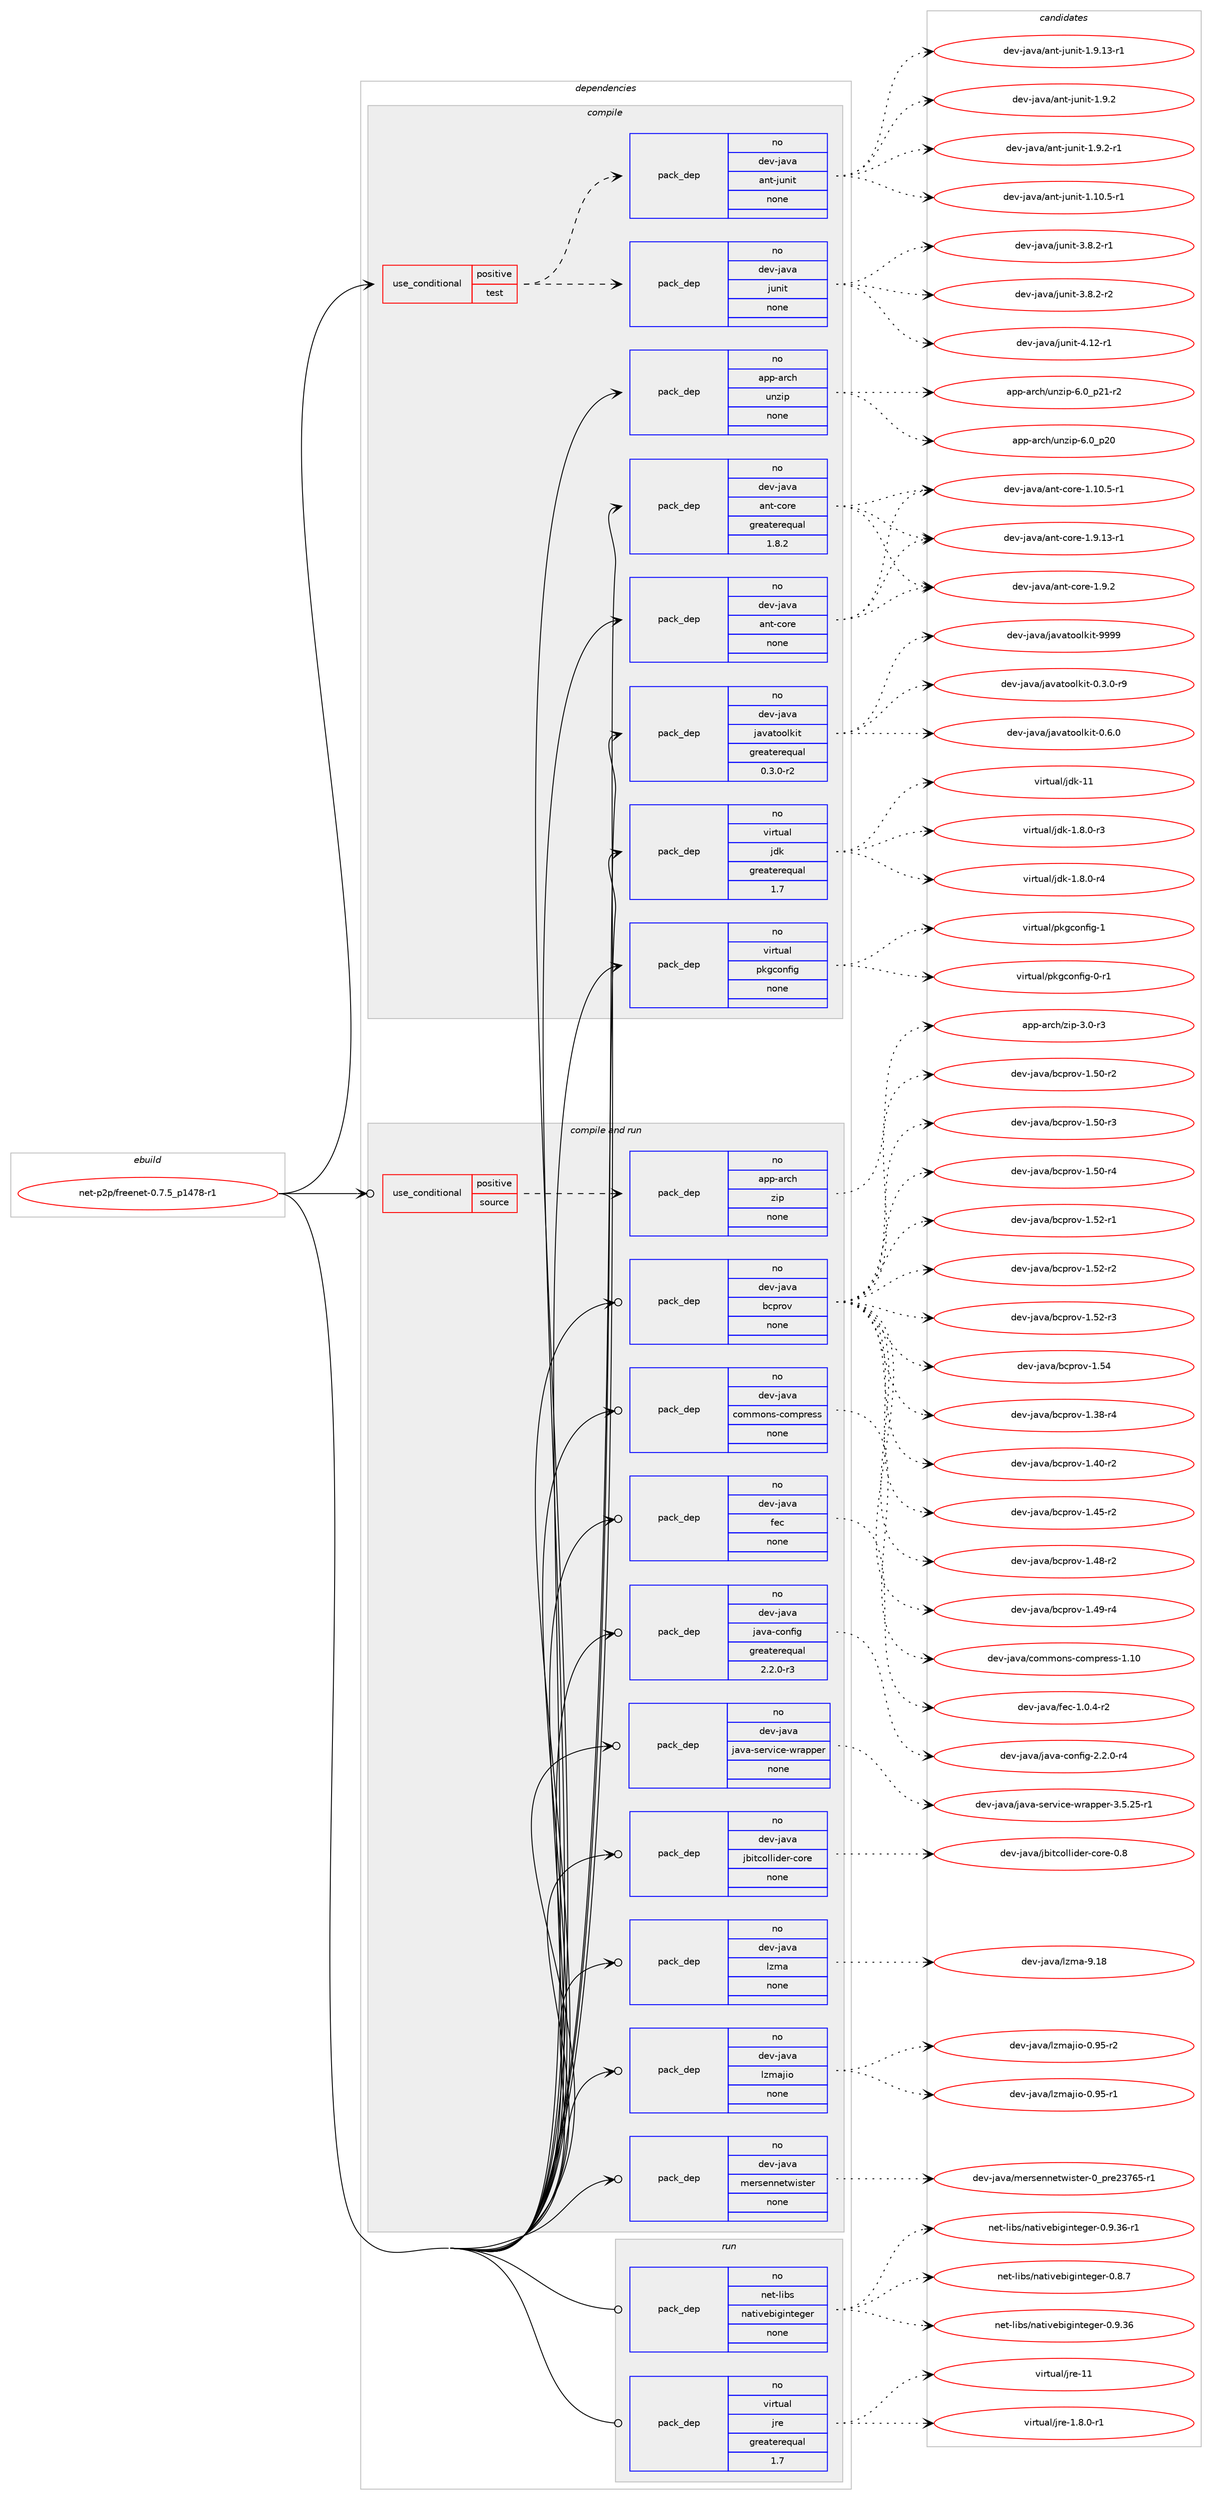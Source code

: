 digraph prolog {

# *************
# Graph options
# *************

newrank=true;
concentrate=true;
compound=true;
graph [rankdir=LR,fontname=Helvetica,fontsize=10,ranksep=1.5];#, ranksep=2.5, nodesep=0.2];
edge  [arrowhead=vee];
node  [fontname=Helvetica,fontsize=10];

# **********
# The ebuild
# **********

subgraph cluster_leftcol {
color=gray;
rank=same;
label=<<i>ebuild</i>>;
id [label="net-p2p/freenet-0.7.5_p1478-r1", color=red, width=4, href="../net-p2p/freenet-0.7.5_p1478-r1.svg"];
}

# ****************
# The dependencies
# ****************

subgraph cluster_midcol {
color=gray;
label=<<i>dependencies</i>>;
subgraph cluster_compile {
fillcolor="#eeeeee";
style=filled;
label=<<i>compile</i>>;
subgraph cond450018 {
dependency1675578 [label=<<TABLE BORDER="0" CELLBORDER="1" CELLSPACING="0" CELLPADDING="4"><TR><TD ROWSPAN="3" CELLPADDING="10">use_conditional</TD></TR><TR><TD>positive</TD></TR><TR><TD>test</TD></TR></TABLE>>, shape=none, color=red];
subgraph pack1198179 {
dependency1675579 [label=<<TABLE BORDER="0" CELLBORDER="1" CELLSPACING="0" CELLPADDING="4" WIDTH="220"><TR><TD ROWSPAN="6" CELLPADDING="30">pack_dep</TD></TR><TR><TD WIDTH="110">no</TD></TR><TR><TD>dev-java</TD></TR><TR><TD>junit</TD></TR><TR><TD>none</TD></TR><TR><TD></TD></TR></TABLE>>, shape=none, color=blue];
}
dependency1675578:e -> dependency1675579:w [weight=20,style="dashed",arrowhead="vee"];
subgraph pack1198180 {
dependency1675580 [label=<<TABLE BORDER="0" CELLBORDER="1" CELLSPACING="0" CELLPADDING="4" WIDTH="220"><TR><TD ROWSPAN="6" CELLPADDING="30">pack_dep</TD></TR><TR><TD WIDTH="110">no</TD></TR><TR><TD>dev-java</TD></TR><TR><TD>ant-junit</TD></TR><TR><TD>none</TD></TR><TR><TD></TD></TR></TABLE>>, shape=none, color=blue];
}
dependency1675578:e -> dependency1675580:w [weight=20,style="dashed",arrowhead="vee"];
}
id:e -> dependency1675578:w [weight=20,style="solid",arrowhead="vee"];
subgraph pack1198181 {
dependency1675581 [label=<<TABLE BORDER="0" CELLBORDER="1" CELLSPACING="0" CELLPADDING="4" WIDTH="220"><TR><TD ROWSPAN="6" CELLPADDING="30">pack_dep</TD></TR><TR><TD WIDTH="110">no</TD></TR><TR><TD>app-arch</TD></TR><TR><TD>unzip</TD></TR><TR><TD>none</TD></TR><TR><TD></TD></TR></TABLE>>, shape=none, color=blue];
}
id:e -> dependency1675581:w [weight=20,style="solid",arrowhead="vee"];
subgraph pack1198182 {
dependency1675582 [label=<<TABLE BORDER="0" CELLBORDER="1" CELLSPACING="0" CELLPADDING="4" WIDTH="220"><TR><TD ROWSPAN="6" CELLPADDING="30">pack_dep</TD></TR><TR><TD WIDTH="110">no</TD></TR><TR><TD>dev-java</TD></TR><TR><TD>ant-core</TD></TR><TR><TD>greaterequal</TD></TR><TR><TD>1.8.2</TD></TR></TABLE>>, shape=none, color=blue];
}
id:e -> dependency1675582:w [weight=20,style="solid",arrowhead="vee"];
subgraph pack1198183 {
dependency1675583 [label=<<TABLE BORDER="0" CELLBORDER="1" CELLSPACING="0" CELLPADDING="4" WIDTH="220"><TR><TD ROWSPAN="6" CELLPADDING="30">pack_dep</TD></TR><TR><TD WIDTH="110">no</TD></TR><TR><TD>dev-java</TD></TR><TR><TD>ant-core</TD></TR><TR><TD>none</TD></TR><TR><TD></TD></TR></TABLE>>, shape=none, color=blue];
}
id:e -> dependency1675583:w [weight=20,style="solid",arrowhead="vee"];
subgraph pack1198184 {
dependency1675584 [label=<<TABLE BORDER="0" CELLBORDER="1" CELLSPACING="0" CELLPADDING="4" WIDTH="220"><TR><TD ROWSPAN="6" CELLPADDING="30">pack_dep</TD></TR><TR><TD WIDTH="110">no</TD></TR><TR><TD>dev-java</TD></TR><TR><TD>javatoolkit</TD></TR><TR><TD>greaterequal</TD></TR><TR><TD>0.3.0-r2</TD></TR></TABLE>>, shape=none, color=blue];
}
id:e -> dependency1675584:w [weight=20,style="solid",arrowhead="vee"];
subgraph pack1198185 {
dependency1675585 [label=<<TABLE BORDER="0" CELLBORDER="1" CELLSPACING="0" CELLPADDING="4" WIDTH="220"><TR><TD ROWSPAN="6" CELLPADDING="30">pack_dep</TD></TR><TR><TD WIDTH="110">no</TD></TR><TR><TD>virtual</TD></TR><TR><TD>jdk</TD></TR><TR><TD>greaterequal</TD></TR><TR><TD>1.7</TD></TR></TABLE>>, shape=none, color=blue];
}
id:e -> dependency1675585:w [weight=20,style="solid",arrowhead="vee"];
subgraph pack1198186 {
dependency1675586 [label=<<TABLE BORDER="0" CELLBORDER="1" CELLSPACING="0" CELLPADDING="4" WIDTH="220"><TR><TD ROWSPAN="6" CELLPADDING="30">pack_dep</TD></TR><TR><TD WIDTH="110">no</TD></TR><TR><TD>virtual</TD></TR><TR><TD>pkgconfig</TD></TR><TR><TD>none</TD></TR><TR><TD></TD></TR></TABLE>>, shape=none, color=blue];
}
id:e -> dependency1675586:w [weight=20,style="solid",arrowhead="vee"];
}
subgraph cluster_compileandrun {
fillcolor="#eeeeee";
style=filled;
label=<<i>compile and run</i>>;
subgraph cond450019 {
dependency1675587 [label=<<TABLE BORDER="0" CELLBORDER="1" CELLSPACING="0" CELLPADDING="4"><TR><TD ROWSPAN="3" CELLPADDING="10">use_conditional</TD></TR><TR><TD>positive</TD></TR><TR><TD>source</TD></TR></TABLE>>, shape=none, color=red];
subgraph pack1198187 {
dependency1675588 [label=<<TABLE BORDER="0" CELLBORDER="1" CELLSPACING="0" CELLPADDING="4" WIDTH="220"><TR><TD ROWSPAN="6" CELLPADDING="30">pack_dep</TD></TR><TR><TD WIDTH="110">no</TD></TR><TR><TD>app-arch</TD></TR><TR><TD>zip</TD></TR><TR><TD>none</TD></TR><TR><TD></TD></TR></TABLE>>, shape=none, color=blue];
}
dependency1675587:e -> dependency1675588:w [weight=20,style="dashed",arrowhead="vee"];
}
id:e -> dependency1675587:w [weight=20,style="solid",arrowhead="odotvee"];
subgraph pack1198188 {
dependency1675589 [label=<<TABLE BORDER="0" CELLBORDER="1" CELLSPACING="0" CELLPADDING="4" WIDTH="220"><TR><TD ROWSPAN="6" CELLPADDING="30">pack_dep</TD></TR><TR><TD WIDTH="110">no</TD></TR><TR><TD>dev-java</TD></TR><TR><TD>bcprov</TD></TR><TR><TD>none</TD></TR><TR><TD></TD></TR></TABLE>>, shape=none, color=blue];
}
id:e -> dependency1675589:w [weight=20,style="solid",arrowhead="odotvee"];
subgraph pack1198189 {
dependency1675590 [label=<<TABLE BORDER="0" CELLBORDER="1" CELLSPACING="0" CELLPADDING="4" WIDTH="220"><TR><TD ROWSPAN="6" CELLPADDING="30">pack_dep</TD></TR><TR><TD WIDTH="110">no</TD></TR><TR><TD>dev-java</TD></TR><TR><TD>commons-compress</TD></TR><TR><TD>none</TD></TR><TR><TD></TD></TR></TABLE>>, shape=none, color=blue];
}
id:e -> dependency1675590:w [weight=20,style="solid",arrowhead="odotvee"];
subgraph pack1198190 {
dependency1675591 [label=<<TABLE BORDER="0" CELLBORDER="1" CELLSPACING="0" CELLPADDING="4" WIDTH="220"><TR><TD ROWSPAN="6" CELLPADDING="30">pack_dep</TD></TR><TR><TD WIDTH="110">no</TD></TR><TR><TD>dev-java</TD></TR><TR><TD>fec</TD></TR><TR><TD>none</TD></TR><TR><TD></TD></TR></TABLE>>, shape=none, color=blue];
}
id:e -> dependency1675591:w [weight=20,style="solid",arrowhead="odotvee"];
subgraph pack1198191 {
dependency1675592 [label=<<TABLE BORDER="0" CELLBORDER="1" CELLSPACING="0" CELLPADDING="4" WIDTH="220"><TR><TD ROWSPAN="6" CELLPADDING="30">pack_dep</TD></TR><TR><TD WIDTH="110">no</TD></TR><TR><TD>dev-java</TD></TR><TR><TD>java-config</TD></TR><TR><TD>greaterequal</TD></TR><TR><TD>2.2.0-r3</TD></TR></TABLE>>, shape=none, color=blue];
}
id:e -> dependency1675592:w [weight=20,style="solid",arrowhead="odotvee"];
subgraph pack1198192 {
dependency1675593 [label=<<TABLE BORDER="0" CELLBORDER="1" CELLSPACING="0" CELLPADDING="4" WIDTH="220"><TR><TD ROWSPAN="6" CELLPADDING="30">pack_dep</TD></TR><TR><TD WIDTH="110">no</TD></TR><TR><TD>dev-java</TD></TR><TR><TD>java-service-wrapper</TD></TR><TR><TD>none</TD></TR><TR><TD></TD></TR></TABLE>>, shape=none, color=blue];
}
id:e -> dependency1675593:w [weight=20,style="solid",arrowhead="odotvee"];
subgraph pack1198193 {
dependency1675594 [label=<<TABLE BORDER="0" CELLBORDER="1" CELLSPACING="0" CELLPADDING="4" WIDTH="220"><TR><TD ROWSPAN="6" CELLPADDING="30">pack_dep</TD></TR><TR><TD WIDTH="110">no</TD></TR><TR><TD>dev-java</TD></TR><TR><TD>jbitcollider-core</TD></TR><TR><TD>none</TD></TR><TR><TD></TD></TR></TABLE>>, shape=none, color=blue];
}
id:e -> dependency1675594:w [weight=20,style="solid",arrowhead="odotvee"];
subgraph pack1198194 {
dependency1675595 [label=<<TABLE BORDER="0" CELLBORDER="1" CELLSPACING="0" CELLPADDING="4" WIDTH="220"><TR><TD ROWSPAN="6" CELLPADDING="30">pack_dep</TD></TR><TR><TD WIDTH="110">no</TD></TR><TR><TD>dev-java</TD></TR><TR><TD>lzma</TD></TR><TR><TD>none</TD></TR><TR><TD></TD></TR></TABLE>>, shape=none, color=blue];
}
id:e -> dependency1675595:w [weight=20,style="solid",arrowhead="odotvee"];
subgraph pack1198195 {
dependency1675596 [label=<<TABLE BORDER="0" CELLBORDER="1" CELLSPACING="0" CELLPADDING="4" WIDTH="220"><TR><TD ROWSPAN="6" CELLPADDING="30">pack_dep</TD></TR><TR><TD WIDTH="110">no</TD></TR><TR><TD>dev-java</TD></TR><TR><TD>lzmajio</TD></TR><TR><TD>none</TD></TR><TR><TD></TD></TR></TABLE>>, shape=none, color=blue];
}
id:e -> dependency1675596:w [weight=20,style="solid",arrowhead="odotvee"];
subgraph pack1198196 {
dependency1675597 [label=<<TABLE BORDER="0" CELLBORDER="1" CELLSPACING="0" CELLPADDING="4" WIDTH="220"><TR><TD ROWSPAN="6" CELLPADDING="30">pack_dep</TD></TR><TR><TD WIDTH="110">no</TD></TR><TR><TD>dev-java</TD></TR><TR><TD>mersennetwister</TD></TR><TR><TD>none</TD></TR><TR><TD></TD></TR></TABLE>>, shape=none, color=blue];
}
id:e -> dependency1675597:w [weight=20,style="solid",arrowhead="odotvee"];
}
subgraph cluster_run {
fillcolor="#eeeeee";
style=filled;
label=<<i>run</i>>;
subgraph pack1198197 {
dependency1675598 [label=<<TABLE BORDER="0" CELLBORDER="1" CELLSPACING="0" CELLPADDING="4" WIDTH="220"><TR><TD ROWSPAN="6" CELLPADDING="30">pack_dep</TD></TR><TR><TD WIDTH="110">no</TD></TR><TR><TD>net-libs</TD></TR><TR><TD>nativebiginteger</TD></TR><TR><TD>none</TD></TR><TR><TD></TD></TR></TABLE>>, shape=none, color=blue];
}
id:e -> dependency1675598:w [weight=20,style="solid",arrowhead="odot"];
subgraph pack1198198 {
dependency1675599 [label=<<TABLE BORDER="0" CELLBORDER="1" CELLSPACING="0" CELLPADDING="4" WIDTH="220"><TR><TD ROWSPAN="6" CELLPADDING="30">pack_dep</TD></TR><TR><TD WIDTH="110">no</TD></TR><TR><TD>virtual</TD></TR><TR><TD>jre</TD></TR><TR><TD>greaterequal</TD></TR><TR><TD>1.7</TD></TR></TABLE>>, shape=none, color=blue];
}
id:e -> dependency1675599:w [weight=20,style="solid",arrowhead="odot"];
}
}

# **************
# The candidates
# **************

subgraph cluster_choices {
rank=same;
color=gray;
label=<<i>candidates</i>>;

subgraph choice1198179 {
color=black;
nodesep=1;
choice100101118451069711897471061171101051164551465646504511449 [label="dev-java/junit-3.8.2-r1", color=red, width=4,href="../dev-java/junit-3.8.2-r1.svg"];
choice100101118451069711897471061171101051164551465646504511450 [label="dev-java/junit-3.8.2-r2", color=red, width=4,href="../dev-java/junit-3.8.2-r2.svg"];
choice1001011184510697118974710611711010511645524649504511449 [label="dev-java/junit-4.12-r1", color=red, width=4,href="../dev-java/junit-4.12-r1.svg"];
dependency1675579:e -> choice100101118451069711897471061171101051164551465646504511449:w [style=dotted,weight="100"];
dependency1675579:e -> choice100101118451069711897471061171101051164551465646504511450:w [style=dotted,weight="100"];
dependency1675579:e -> choice1001011184510697118974710611711010511645524649504511449:w [style=dotted,weight="100"];
}
subgraph choice1198180 {
color=black;
nodesep=1;
choice100101118451069711897479711011645106117110105116454946494846534511449 [label="dev-java/ant-junit-1.10.5-r1", color=red, width=4,href="../dev-java/ant-junit-1.10.5-r1.svg"];
choice100101118451069711897479711011645106117110105116454946574649514511449 [label="dev-java/ant-junit-1.9.13-r1", color=red, width=4,href="../dev-java/ant-junit-1.9.13-r1.svg"];
choice100101118451069711897479711011645106117110105116454946574650 [label="dev-java/ant-junit-1.9.2", color=red, width=4,href="../dev-java/ant-junit-1.9.2.svg"];
choice1001011184510697118974797110116451061171101051164549465746504511449 [label="dev-java/ant-junit-1.9.2-r1", color=red, width=4,href="../dev-java/ant-junit-1.9.2-r1.svg"];
dependency1675580:e -> choice100101118451069711897479711011645106117110105116454946494846534511449:w [style=dotted,weight="100"];
dependency1675580:e -> choice100101118451069711897479711011645106117110105116454946574649514511449:w [style=dotted,weight="100"];
dependency1675580:e -> choice100101118451069711897479711011645106117110105116454946574650:w [style=dotted,weight="100"];
dependency1675580:e -> choice1001011184510697118974797110116451061171101051164549465746504511449:w [style=dotted,weight="100"];
}
subgraph choice1198181 {
color=black;
nodesep=1;
choice971121124597114991044711711012210511245544648951125048 [label="app-arch/unzip-6.0_p20", color=red, width=4,href="../app-arch/unzip-6.0_p20.svg"];
choice9711211245971149910447117110122105112455446489511250494511450 [label="app-arch/unzip-6.0_p21-r2", color=red, width=4,href="../app-arch/unzip-6.0_p21-r2.svg"];
dependency1675581:e -> choice971121124597114991044711711012210511245544648951125048:w [style=dotted,weight="100"];
dependency1675581:e -> choice9711211245971149910447117110122105112455446489511250494511450:w [style=dotted,weight="100"];
}
subgraph choice1198182 {
color=black;
nodesep=1;
choice10010111845106971189747971101164599111114101454946494846534511449 [label="dev-java/ant-core-1.10.5-r1", color=red, width=4,href="../dev-java/ant-core-1.10.5-r1.svg"];
choice10010111845106971189747971101164599111114101454946574649514511449 [label="dev-java/ant-core-1.9.13-r1", color=red, width=4,href="../dev-java/ant-core-1.9.13-r1.svg"];
choice10010111845106971189747971101164599111114101454946574650 [label="dev-java/ant-core-1.9.2", color=red, width=4,href="../dev-java/ant-core-1.9.2.svg"];
dependency1675582:e -> choice10010111845106971189747971101164599111114101454946494846534511449:w [style=dotted,weight="100"];
dependency1675582:e -> choice10010111845106971189747971101164599111114101454946574649514511449:w [style=dotted,weight="100"];
dependency1675582:e -> choice10010111845106971189747971101164599111114101454946574650:w [style=dotted,weight="100"];
}
subgraph choice1198183 {
color=black;
nodesep=1;
choice10010111845106971189747971101164599111114101454946494846534511449 [label="dev-java/ant-core-1.10.5-r1", color=red, width=4,href="../dev-java/ant-core-1.10.5-r1.svg"];
choice10010111845106971189747971101164599111114101454946574649514511449 [label="dev-java/ant-core-1.9.13-r1", color=red, width=4,href="../dev-java/ant-core-1.9.13-r1.svg"];
choice10010111845106971189747971101164599111114101454946574650 [label="dev-java/ant-core-1.9.2", color=red, width=4,href="../dev-java/ant-core-1.9.2.svg"];
dependency1675583:e -> choice10010111845106971189747971101164599111114101454946494846534511449:w [style=dotted,weight="100"];
dependency1675583:e -> choice10010111845106971189747971101164599111114101454946574649514511449:w [style=dotted,weight="100"];
dependency1675583:e -> choice10010111845106971189747971101164599111114101454946574650:w [style=dotted,weight="100"];
}
subgraph choice1198184 {
color=black;
nodesep=1;
choice1001011184510697118974710697118971161111111081071051164548465146484511457 [label="dev-java/javatoolkit-0.3.0-r9", color=red, width=4,href="../dev-java/javatoolkit-0.3.0-r9.svg"];
choice100101118451069711897471069711897116111111108107105116454846544648 [label="dev-java/javatoolkit-0.6.0", color=red, width=4,href="../dev-java/javatoolkit-0.6.0.svg"];
choice1001011184510697118974710697118971161111111081071051164557575757 [label="dev-java/javatoolkit-9999", color=red, width=4,href="../dev-java/javatoolkit-9999.svg"];
dependency1675584:e -> choice1001011184510697118974710697118971161111111081071051164548465146484511457:w [style=dotted,weight="100"];
dependency1675584:e -> choice100101118451069711897471069711897116111111108107105116454846544648:w [style=dotted,weight="100"];
dependency1675584:e -> choice1001011184510697118974710697118971161111111081071051164557575757:w [style=dotted,weight="100"];
}
subgraph choice1198185 {
color=black;
nodesep=1;
choice11810511411611797108471061001074549465646484511451 [label="virtual/jdk-1.8.0-r3", color=red, width=4,href="../virtual/jdk-1.8.0-r3.svg"];
choice11810511411611797108471061001074549465646484511452 [label="virtual/jdk-1.8.0-r4", color=red, width=4,href="../virtual/jdk-1.8.0-r4.svg"];
choice1181051141161179710847106100107454949 [label="virtual/jdk-11", color=red, width=4,href="../virtual/jdk-11.svg"];
dependency1675585:e -> choice11810511411611797108471061001074549465646484511451:w [style=dotted,weight="100"];
dependency1675585:e -> choice11810511411611797108471061001074549465646484511452:w [style=dotted,weight="100"];
dependency1675585:e -> choice1181051141161179710847106100107454949:w [style=dotted,weight="100"];
}
subgraph choice1198186 {
color=black;
nodesep=1;
choice11810511411611797108471121071039911111010210510345484511449 [label="virtual/pkgconfig-0-r1", color=red, width=4,href="../virtual/pkgconfig-0-r1.svg"];
choice1181051141161179710847112107103991111101021051034549 [label="virtual/pkgconfig-1", color=red, width=4,href="../virtual/pkgconfig-1.svg"];
dependency1675586:e -> choice11810511411611797108471121071039911111010210510345484511449:w [style=dotted,weight="100"];
dependency1675586:e -> choice1181051141161179710847112107103991111101021051034549:w [style=dotted,weight="100"];
}
subgraph choice1198187 {
color=black;
nodesep=1;
choice9711211245971149910447122105112455146484511451 [label="app-arch/zip-3.0-r3", color=red, width=4,href="../app-arch/zip-3.0-r3.svg"];
dependency1675588:e -> choice9711211245971149910447122105112455146484511451:w [style=dotted,weight="100"];
}
subgraph choice1198188 {
color=black;
nodesep=1;
choice10010111845106971189747989911211411111845494651564511452 [label="dev-java/bcprov-1.38-r4", color=red, width=4,href="../dev-java/bcprov-1.38-r4.svg"];
choice10010111845106971189747989911211411111845494652484511450 [label="dev-java/bcprov-1.40-r2", color=red, width=4,href="../dev-java/bcprov-1.40-r2.svg"];
choice10010111845106971189747989911211411111845494652534511450 [label="dev-java/bcprov-1.45-r2", color=red, width=4,href="../dev-java/bcprov-1.45-r2.svg"];
choice10010111845106971189747989911211411111845494652564511450 [label="dev-java/bcprov-1.48-r2", color=red, width=4,href="../dev-java/bcprov-1.48-r2.svg"];
choice10010111845106971189747989911211411111845494652574511452 [label="dev-java/bcprov-1.49-r4", color=red, width=4,href="../dev-java/bcprov-1.49-r4.svg"];
choice10010111845106971189747989911211411111845494653484511450 [label="dev-java/bcprov-1.50-r2", color=red, width=4,href="../dev-java/bcprov-1.50-r2.svg"];
choice10010111845106971189747989911211411111845494653484511451 [label="dev-java/bcprov-1.50-r3", color=red, width=4,href="../dev-java/bcprov-1.50-r3.svg"];
choice10010111845106971189747989911211411111845494653484511452 [label="dev-java/bcprov-1.50-r4", color=red, width=4,href="../dev-java/bcprov-1.50-r4.svg"];
choice10010111845106971189747989911211411111845494653504511449 [label="dev-java/bcprov-1.52-r1", color=red, width=4,href="../dev-java/bcprov-1.52-r1.svg"];
choice10010111845106971189747989911211411111845494653504511450 [label="dev-java/bcprov-1.52-r2", color=red, width=4,href="../dev-java/bcprov-1.52-r2.svg"];
choice10010111845106971189747989911211411111845494653504511451 [label="dev-java/bcprov-1.52-r3", color=red, width=4,href="../dev-java/bcprov-1.52-r3.svg"];
choice1001011184510697118974798991121141111184549465352 [label="dev-java/bcprov-1.54", color=red, width=4,href="../dev-java/bcprov-1.54.svg"];
dependency1675589:e -> choice10010111845106971189747989911211411111845494651564511452:w [style=dotted,weight="100"];
dependency1675589:e -> choice10010111845106971189747989911211411111845494652484511450:w [style=dotted,weight="100"];
dependency1675589:e -> choice10010111845106971189747989911211411111845494652534511450:w [style=dotted,weight="100"];
dependency1675589:e -> choice10010111845106971189747989911211411111845494652564511450:w [style=dotted,weight="100"];
dependency1675589:e -> choice10010111845106971189747989911211411111845494652574511452:w [style=dotted,weight="100"];
dependency1675589:e -> choice10010111845106971189747989911211411111845494653484511450:w [style=dotted,weight="100"];
dependency1675589:e -> choice10010111845106971189747989911211411111845494653484511451:w [style=dotted,weight="100"];
dependency1675589:e -> choice10010111845106971189747989911211411111845494653484511452:w [style=dotted,weight="100"];
dependency1675589:e -> choice10010111845106971189747989911211411111845494653504511449:w [style=dotted,weight="100"];
dependency1675589:e -> choice10010111845106971189747989911211411111845494653504511450:w [style=dotted,weight="100"];
dependency1675589:e -> choice10010111845106971189747989911211411111845494653504511451:w [style=dotted,weight="100"];
dependency1675589:e -> choice1001011184510697118974798991121141111184549465352:w [style=dotted,weight="100"];
}
subgraph choice1198189 {
color=black;
nodesep=1;
choice100101118451069711897479911110910911111011545991111091121141011151154549464948 [label="dev-java/commons-compress-1.10", color=red, width=4,href="../dev-java/commons-compress-1.10.svg"];
dependency1675590:e -> choice100101118451069711897479911110910911111011545991111091121141011151154549464948:w [style=dotted,weight="100"];
}
subgraph choice1198190 {
color=black;
nodesep=1;
choice10010111845106971189747102101994549464846524511450 [label="dev-java/fec-1.0.4-r2", color=red, width=4,href="../dev-java/fec-1.0.4-r2.svg"];
dependency1675591:e -> choice10010111845106971189747102101994549464846524511450:w [style=dotted,weight="100"];
}
subgraph choice1198191 {
color=black;
nodesep=1;
choice10010111845106971189747106971189745991111101021051034550465046484511452 [label="dev-java/java-config-2.2.0-r4", color=red, width=4,href="../dev-java/java-config-2.2.0-r4.svg"];
dependency1675592:e -> choice10010111845106971189747106971189745991111101021051034550465046484511452:w [style=dotted,weight="100"];
}
subgraph choice1198192 {
color=black;
nodesep=1;
choice10010111845106971189747106971189745115101114118105991014511911497112112101114455146534650534511449 [label="dev-java/java-service-wrapper-3.5.25-r1", color=red, width=4,href="../dev-java/java-service-wrapper-3.5.25-r1.svg"];
dependency1675593:e -> choice10010111845106971189747106971189745115101114118105991014511911497112112101114455146534650534511449:w [style=dotted,weight="100"];
}
subgraph choice1198193 {
color=black;
nodesep=1;
choice100101118451069711897471069810511699111108108105100101114459911111410145484656 [label="dev-java/jbitcollider-core-0.8", color=red, width=4,href="../dev-java/jbitcollider-core-0.8.svg"];
dependency1675594:e -> choice100101118451069711897471069810511699111108108105100101114459911111410145484656:w [style=dotted,weight="100"];
}
subgraph choice1198194 {
color=black;
nodesep=1;
choice10010111845106971189747108122109974557464956 [label="dev-java/lzma-9.18", color=red, width=4,href="../dev-java/lzma-9.18.svg"];
dependency1675595:e -> choice10010111845106971189747108122109974557464956:w [style=dotted,weight="100"];
}
subgraph choice1198195 {
color=black;
nodesep=1;
choice100101118451069711897471081221099710610511145484657534511449 [label="dev-java/lzmajio-0.95-r1", color=red, width=4,href="../dev-java/lzmajio-0.95-r1.svg"];
choice100101118451069711897471081221099710610511145484657534511450 [label="dev-java/lzmajio-0.95-r2", color=red, width=4,href="../dev-java/lzmajio-0.95-r2.svg"];
dependency1675596:e -> choice100101118451069711897471081221099710610511145484657534511449:w [style=dotted,weight="100"];
dependency1675596:e -> choice100101118451069711897471081221099710610511145484657534511450:w [style=dotted,weight="100"];
}
subgraph choice1198196 {
color=black;
nodesep=1;
choice1001011184510697118974710910111411510111011010111611910511511610111445489511211410150515554534511449 [label="dev-java/mersennetwister-0_pre23765-r1", color=red, width=4,href="../dev-java/mersennetwister-0_pre23765-r1.svg"];
dependency1675597:e -> choice1001011184510697118974710910111411510111011010111611910511511610111445489511211410150515554534511449:w [style=dotted,weight="100"];
}
subgraph choice1198197 {
color=black;
nodesep=1;
choice1101011164510810598115471109711610511810198105103105110116101103101114454846564655 [label="net-libs/nativebiginteger-0.8.7", color=red, width=4,href="../net-libs/nativebiginteger-0.8.7.svg"];
choice110101116451081059811547110971161051181019810510310511011610110310111445484657465154 [label="net-libs/nativebiginteger-0.9.36", color=red, width=4,href="../net-libs/nativebiginteger-0.9.36.svg"];
choice1101011164510810598115471109711610511810198105103105110116101103101114454846574651544511449 [label="net-libs/nativebiginteger-0.9.36-r1", color=red, width=4,href="../net-libs/nativebiginteger-0.9.36-r1.svg"];
dependency1675598:e -> choice1101011164510810598115471109711610511810198105103105110116101103101114454846564655:w [style=dotted,weight="100"];
dependency1675598:e -> choice110101116451081059811547110971161051181019810510310511011610110310111445484657465154:w [style=dotted,weight="100"];
dependency1675598:e -> choice1101011164510810598115471109711610511810198105103105110116101103101114454846574651544511449:w [style=dotted,weight="100"];
}
subgraph choice1198198 {
color=black;
nodesep=1;
choice11810511411611797108471061141014549465646484511449 [label="virtual/jre-1.8.0-r1", color=red, width=4,href="../virtual/jre-1.8.0-r1.svg"];
choice1181051141161179710847106114101454949 [label="virtual/jre-11", color=red, width=4,href="../virtual/jre-11.svg"];
dependency1675599:e -> choice11810511411611797108471061141014549465646484511449:w [style=dotted,weight="100"];
dependency1675599:e -> choice1181051141161179710847106114101454949:w [style=dotted,weight="100"];
}
}

}
